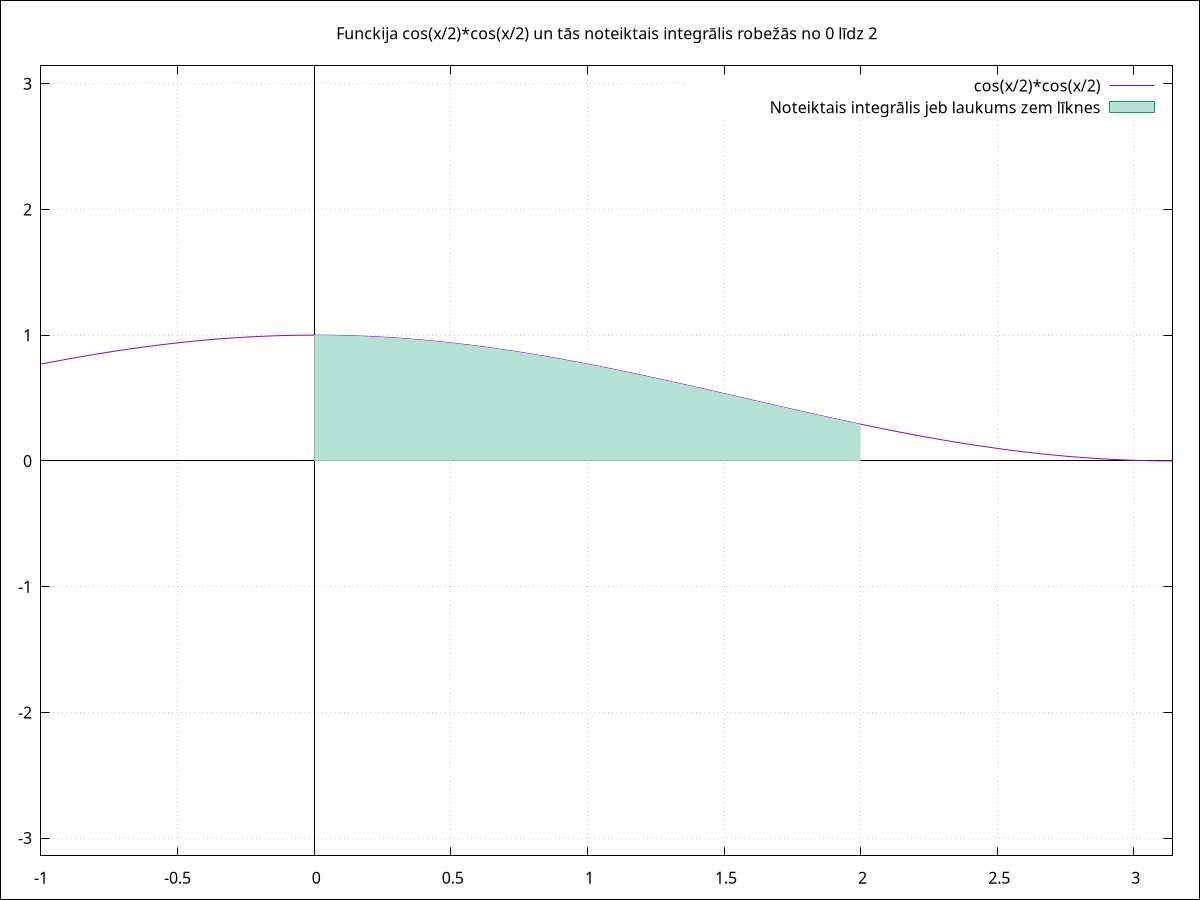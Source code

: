 #!/usr/bin/gnuplot -persist
set terminal pngcairo transparent #enhanced font "arial,10" fontscale 1.0 size 600, 400
set output 'integral.png'
set xrange [-1:pi]
set yrange [-pi:pi]
set title "Funckija cos(x/2)*cos(x/2) un tās noteiktais integrālis robežās no 0 līdz 2"
set object 1 rectangle from screen 0,0 to screen 1,1 fillcolor rgb 'white' behind #lai redzetu grafiku VSC
set grid
set xzeroaxis linetype -1
set yzeroaxis linetype -1
plot cos(x/2)*cos(x/2) with lines title "cos(x/2)*cos(x/2)", \
     [0:2] cos(x/2)*cos(x/2) with filledcurves above y1=0 title "Noteiktais integrālis jeb laukums zem līknes" fillstyle solid 0.3